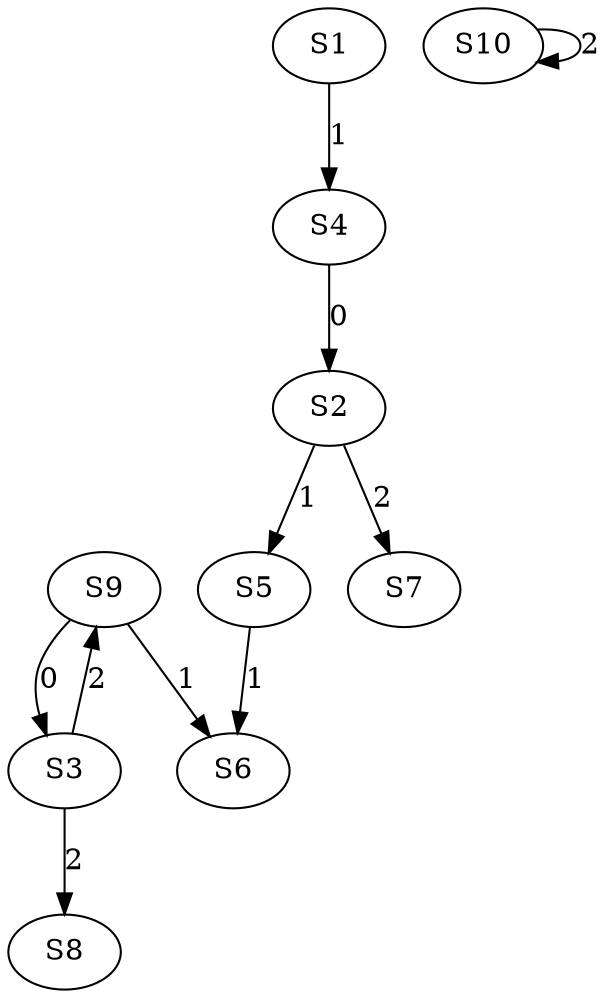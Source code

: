 strict digraph {
	S4 -> S2 [ label = 0 ];
	S9 -> S3 [ label = 0 ];
	S1 -> S4 [ label = 1 ];
	S2 -> S5 [ label = 1 ];
	S5 -> S6 [ label = 1 ];
	S2 -> S7 [ label = 2 ];
	S3 -> S8 [ label = 2 ];
	S3 -> S9 [ label = 2 ];
	S10 -> S10 [ label = 2 ];
	S9 -> S6 [ label = 1 ];
}
